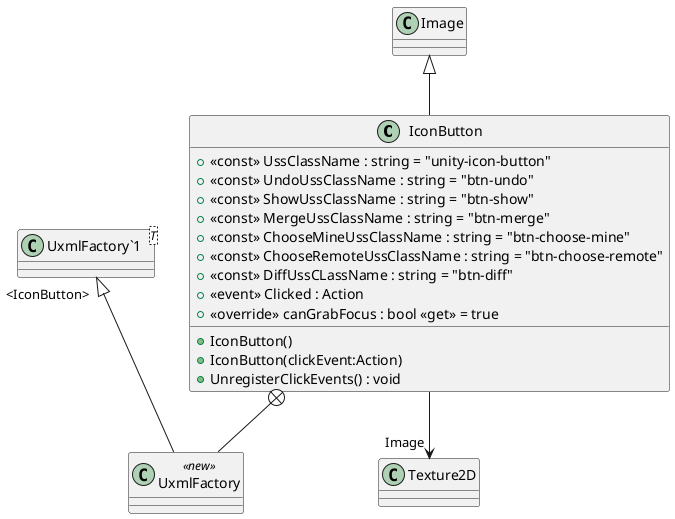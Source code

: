 @startuml
class IconButton {
    + <<const>> UssClassName : string = "unity-icon-button"
    + <<const>> UndoUssClassName : string = "btn-undo"
    + <<const>> ShowUssClassName : string = "btn-show"
    + <<const>> MergeUssClassName : string = "btn-merge"
    + <<const>> ChooseMineUssClassName : string = "btn-choose-mine"
    + <<const>> ChooseRemoteUssClassName : string = "btn-choose-remote"
    + <<const>> DiffUssCLassName : string = "btn-diff"
    +  <<event>> Clicked : Action 
    + IconButton()
    + IconButton(clickEvent:Action)
    + UnregisterClickEvents() : void
    + <<override>> canGrabFocus : bool <<get>> = true
}
class UxmlFactory <<new>> {
}
class "UxmlFactory`1"<T> {
}
Image <|-- IconButton
IconButton --> "Image" Texture2D
IconButton +-- UxmlFactory
"UxmlFactory`1" "<IconButton>" <|-- UxmlFactory
@enduml
